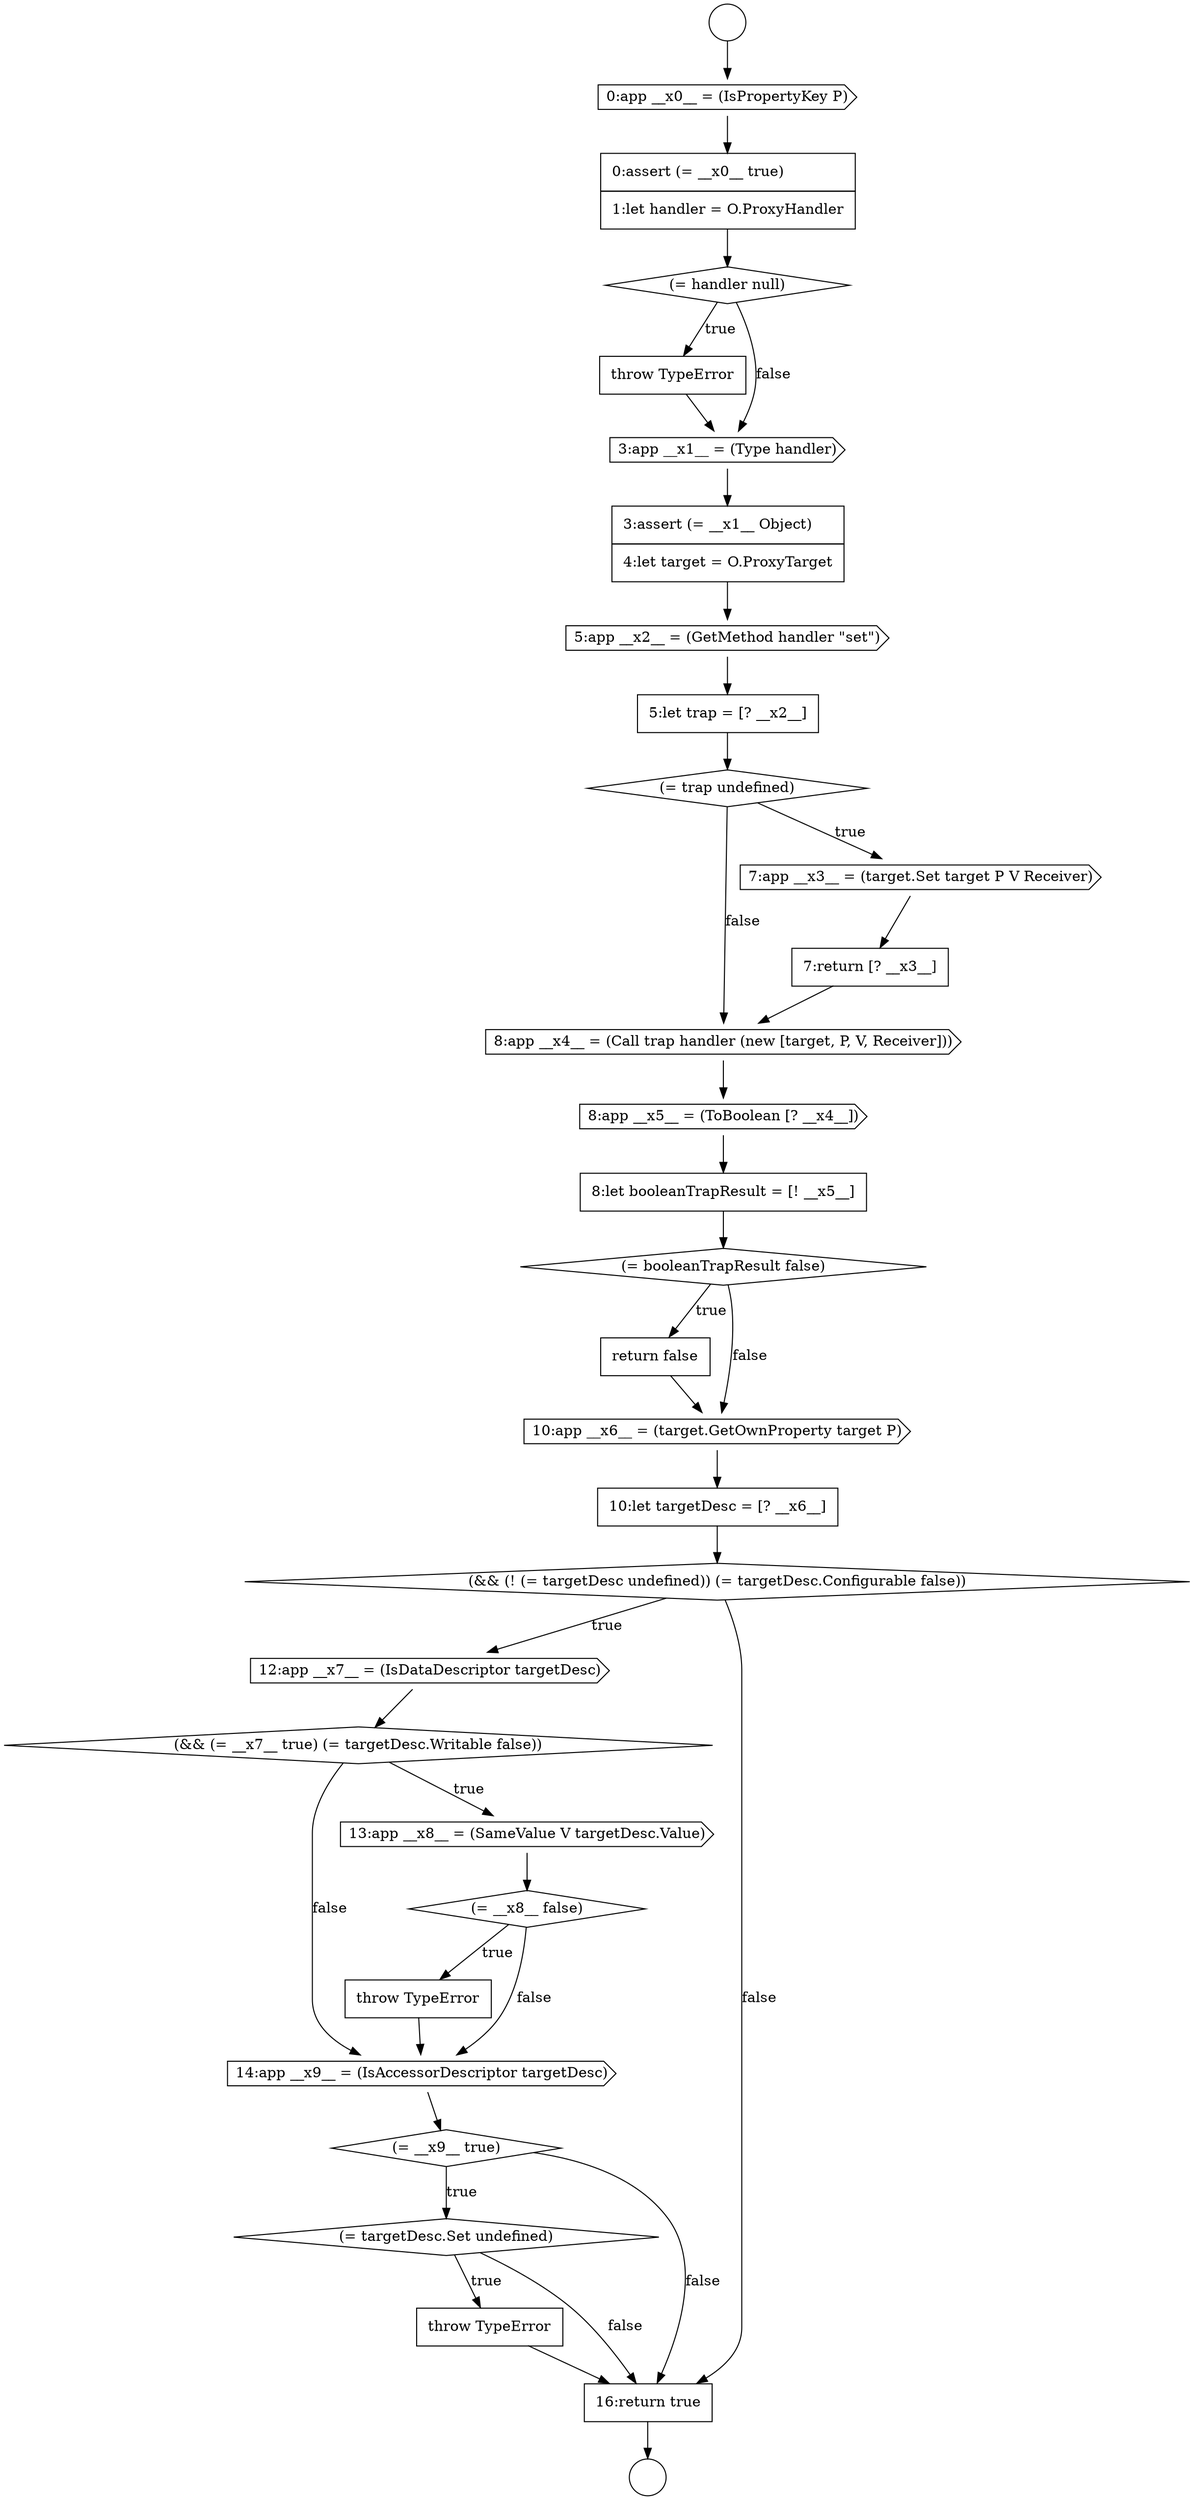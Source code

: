 digraph {
  node0 [shape=circle label=" " color="black" fillcolor="white" style=filled]
  node5 [shape=none, margin=0, label=<<font color="black">
    <table border="0" cellborder="1" cellspacing="0" cellpadding="10">
      <tr><td align="left">throw TypeError</td></tr>
    </table>
  </font>> color="black" fillcolor="white" style=filled]
  node10 [shape=diamond, label=<<font color="black">(= trap undefined)</font>> color="black" fillcolor="white" style=filled]
  node14 [shape=cds, label=<<font color="black">8:app __x5__ = (ToBoolean [? __x4__])</font>> color="black" fillcolor="white" style=filled]
  node1 [shape=circle label=" " color="black" fillcolor="white" style=filled]
  node6 [shape=cds, label=<<font color="black">3:app __x1__ = (Type handler)</font>> color="black" fillcolor="white" style=filled]
  node9 [shape=none, margin=0, label=<<font color="black">
    <table border="0" cellborder="1" cellspacing="0" cellpadding="10">
      <tr><td align="left">5:let trap = [? __x2__]</td></tr>
    </table>
  </font>> color="black" fillcolor="white" style=filled]
  node13 [shape=cds, label=<<font color="black">8:app __x4__ = (Call trap handler (new [target, P, V, Receiver]))</font>> color="black" fillcolor="white" style=filled]
  node2 [shape=cds, label=<<font color="black">0:app __x0__ = (IsPropertyKey P)</font>> color="black" fillcolor="white" style=filled]
  node17 [shape=none, margin=0, label=<<font color="black">
    <table border="0" cellborder="1" cellspacing="0" cellpadding="10">
      <tr><td align="left">return false</td></tr>
    </table>
  </font>> color="black" fillcolor="white" style=filled]
  node12 [shape=none, margin=0, label=<<font color="black">
    <table border="0" cellborder="1" cellspacing="0" cellpadding="10">
      <tr><td align="left">7:return [? __x3__]</td></tr>
    </table>
  </font>> color="black" fillcolor="white" style=filled]
  node7 [shape=none, margin=0, label=<<font color="black">
    <table border="0" cellborder="1" cellspacing="0" cellpadding="10">
      <tr><td align="left">3:assert (= __x1__ Object)</td></tr>
      <tr><td align="left">4:let target = O.ProxyTarget</td></tr>
    </table>
  </font>> color="black" fillcolor="white" style=filled]
  node3 [shape=none, margin=0, label=<<font color="black">
    <table border="0" cellborder="1" cellspacing="0" cellpadding="10">
      <tr><td align="left">0:assert (= __x0__ true)</td></tr>
      <tr><td align="left">1:let handler = O.ProxyHandler</td></tr>
    </table>
  </font>> color="black" fillcolor="white" style=filled]
  node18 [shape=cds, label=<<font color="black">10:app __x6__ = (target.GetOwnProperty target P)</font>> color="black" fillcolor="white" style=filled]
  node16 [shape=diamond, label=<<font color="black">(= booleanTrapResult false)</font>> color="black" fillcolor="white" style=filled]
  node11 [shape=cds, label=<<font color="black">7:app __x3__ = (target.Set target P V Receiver)</font>> color="black" fillcolor="white" style=filled]
  node8 [shape=cds, label=<<font color="black">5:app __x2__ = (GetMethod handler &quot;set&quot;)</font>> color="black" fillcolor="white" style=filled]
  node4 [shape=diamond, label=<<font color="black">(= handler null)</font>> color="black" fillcolor="white" style=filled]
  node15 [shape=none, margin=0, label=<<font color="black">
    <table border="0" cellborder="1" cellspacing="0" cellpadding="10">
      <tr><td align="left">8:let booleanTrapResult = [! __x5__]</td></tr>
    </table>
  </font>> color="black" fillcolor="white" style=filled]
  node24 [shape=diamond, label=<<font color="black">(= __x8__ false)</font>> color="black" fillcolor="white" style=filled]
  node25 [shape=none, margin=0, label=<<font color="black">
    <table border="0" cellborder="1" cellspacing="0" cellpadding="10">
      <tr><td align="left">throw TypeError</td></tr>
    </table>
  </font>> color="black" fillcolor="white" style=filled]
  node20 [shape=diamond, label=<<font color="black">(&amp;&amp; (! (= targetDesc undefined)) (= targetDesc.Configurable false))</font>> color="black" fillcolor="white" style=filled]
  node29 [shape=none, margin=0, label=<<font color="black">
    <table border="0" cellborder="1" cellspacing="0" cellpadding="10">
      <tr><td align="left">throw TypeError</td></tr>
    </table>
  </font>> color="black" fillcolor="white" style=filled]
  node28 [shape=diamond, label=<<font color="black">(= targetDesc.Set undefined)</font>> color="black" fillcolor="white" style=filled]
  node21 [shape=cds, label=<<font color="black">12:app __x7__ = (IsDataDescriptor targetDesc)</font>> color="black" fillcolor="white" style=filled]
  node22 [shape=diamond, label=<<font color="black">(&amp;&amp; (= __x7__ true) (= targetDesc.Writable false))</font>> color="black" fillcolor="white" style=filled]
  node27 [shape=diamond, label=<<font color="black">(= __x9__ true)</font>> color="black" fillcolor="white" style=filled]
  node26 [shape=cds, label=<<font color="black">14:app __x9__ = (IsAccessorDescriptor targetDesc)</font>> color="black" fillcolor="white" style=filled]
  node23 [shape=cds, label=<<font color="black">13:app __x8__ = (SameValue V targetDesc.Value)</font>> color="black" fillcolor="white" style=filled]
  node30 [shape=none, margin=0, label=<<font color="black">
    <table border="0" cellborder="1" cellspacing="0" cellpadding="10">
      <tr><td align="left">16:return true</td></tr>
    </table>
  </font>> color="black" fillcolor="white" style=filled]
  node19 [shape=none, margin=0, label=<<font color="black">
    <table border="0" cellborder="1" cellspacing="0" cellpadding="10">
      <tr><td align="left">10:let targetDesc = [? __x6__]</td></tr>
    </table>
  </font>> color="black" fillcolor="white" style=filled]
  node29 -> node30 [ color="black"]
  node11 -> node12 [ color="black"]
  node12 -> node13 [ color="black"]
  node6 -> node7 [ color="black"]
  node9 -> node10 [ color="black"]
  node28 -> node29 [label=<<font color="black">true</font>> color="black"]
  node28 -> node30 [label=<<font color="black">false</font>> color="black"]
  node26 -> node27 [ color="black"]
  node16 -> node17 [label=<<font color="black">true</font>> color="black"]
  node16 -> node18 [label=<<font color="black">false</font>> color="black"]
  node25 -> node26 [ color="black"]
  node24 -> node25 [label=<<font color="black">true</font>> color="black"]
  node24 -> node26 [label=<<font color="black">false</font>> color="black"]
  node22 -> node23 [label=<<font color="black">true</font>> color="black"]
  node22 -> node26 [label=<<font color="black">false</font>> color="black"]
  node17 -> node18 [ color="black"]
  node5 -> node6 [ color="black"]
  node3 -> node4 [ color="black"]
  node7 -> node8 [ color="black"]
  node18 -> node19 [ color="black"]
  node10 -> node11 [label=<<font color="black">true</font>> color="black"]
  node10 -> node13 [label=<<font color="black">false</font>> color="black"]
  node2 -> node3 [ color="black"]
  node15 -> node16 [ color="black"]
  node19 -> node20 [ color="black"]
  node13 -> node14 [ color="black"]
  node0 -> node2 [ color="black"]
  node20 -> node21 [label=<<font color="black">true</font>> color="black"]
  node20 -> node30 [label=<<font color="black">false</font>> color="black"]
  node23 -> node24 [ color="black"]
  node14 -> node15 [ color="black"]
  node27 -> node28 [label=<<font color="black">true</font>> color="black"]
  node27 -> node30 [label=<<font color="black">false</font>> color="black"]
  node4 -> node5 [label=<<font color="black">true</font>> color="black"]
  node4 -> node6 [label=<<font color="black">false</font>> color="black"]
  node30 -> node1 [ color="black"]
  node8 -> node9 [ color="black"]
  node21 -> node22 [ color="black"]
}

